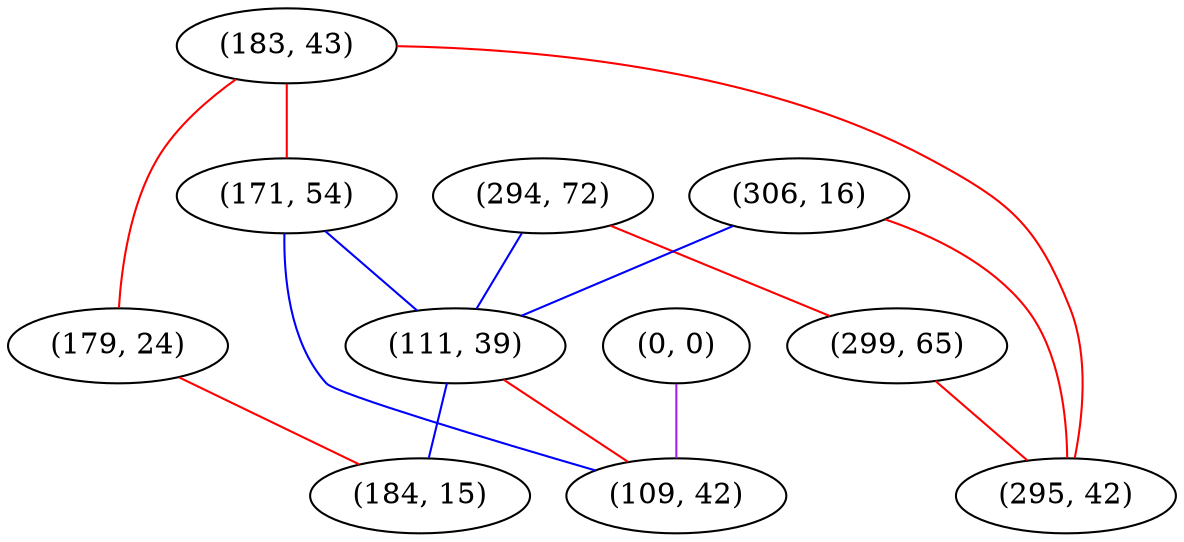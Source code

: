 graph "" {
"(0, 0)";
"(294, 72)";
"(183, 43)";
"(171, 54)";
"(179, 24)";
"(306, 16)";
"(299, 65)";
"(111, 39)";
"(295, 42)";
"(109, 42)";
"(184, 15)";
"(0, 0)" -- "(109, 42)"  [color=purple, key=0, weight=4];
"(294, 72)" -- "(299, 65)"  [color=red, key=0, weight=1];
"(294, 72)" -- "(111, 39)"  [color=blue, key=0, weight=3];
"(183, 43)" -- "(179, 24)"  [color=red, key=0, weight=1];
"(183, 43)" -- "(295, 42)"  [color=red, key=0, weight=1];
"(183, 43)" -- "(171, 54)"  [color=red, key=0, weight=1];
"(171, 54)" -- "(109, 42)"  [color=blue, key=0, weight=3];
"(171, 54)" -- "(111, 39)"  [color=blue, key=0, weight=3];
"(179, 24)" -- "(184, 15)"  [color=red, key=0, weight=1];
"(306, 16)" -- "(111, 39)"  [color=blue, key=0, weight=3];
"(306, 16)" -- "(295, 42)"  [color=red, key=0, weight=1];
"(299, 65)" -- "(295, 42)"  [color=red, key=0, weight=1];
"(111, 39)" -- "(109, 42)"  [color=red, key=0, weight=1];
"(111, 39)" -- "(184, 15)"  [color=blue, key=0, weight=3];
}
